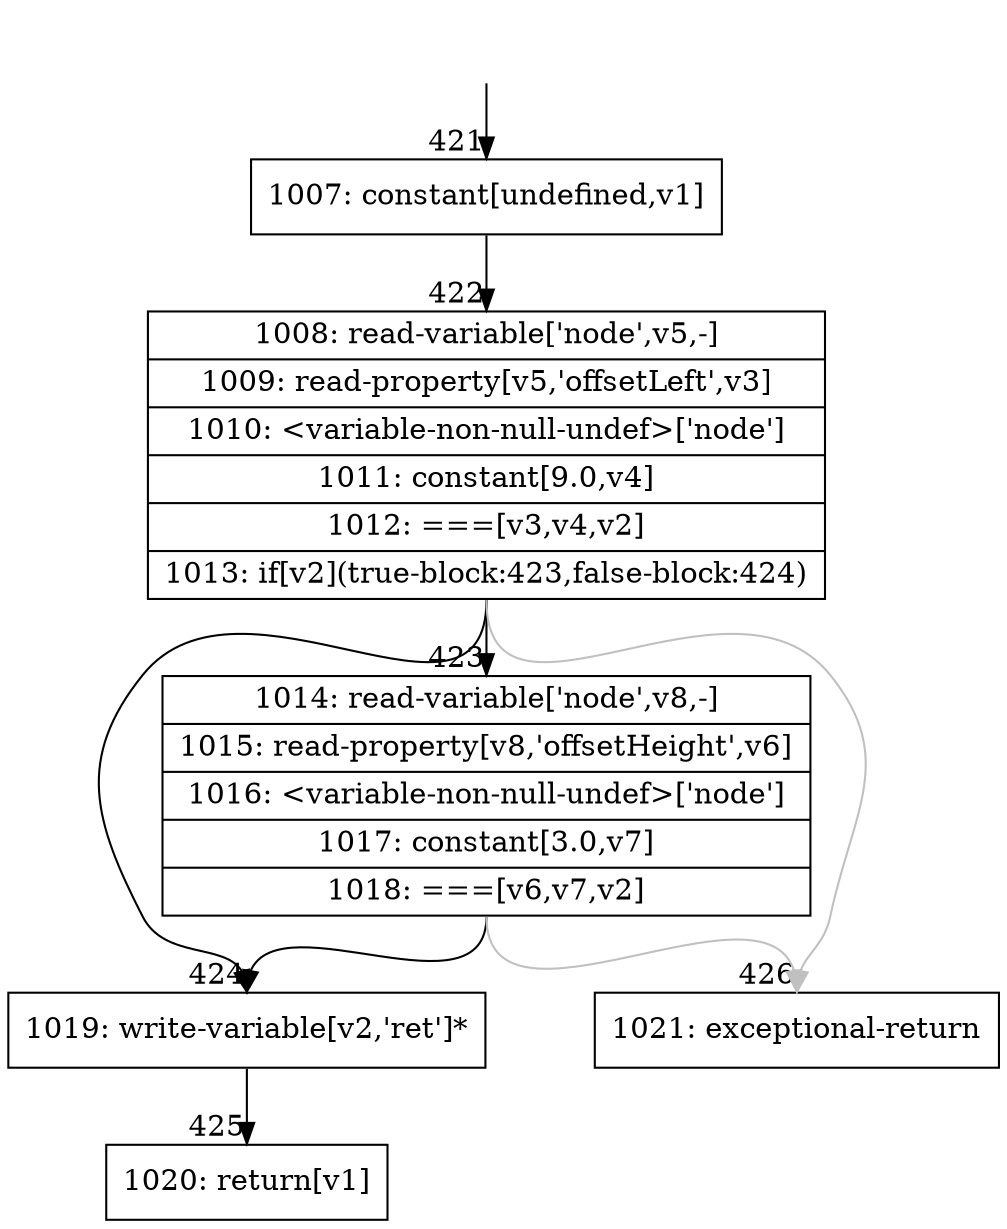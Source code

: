digraph {
rankdir="TD"
BB_entry48[shape=none,label=""];
BB_entry48 -> BB421 [tailport=s, headport=n, headlabel="    421"]
BB421 [shape=record label="{1007: constant[undefined,v1]}" ] 
BB421 -> BB422 [tailport=s, headport=n, headlabel="      422"]
BB422 [shape=record label="{1008: read-variable['node',v5,-]|1009: read-property[v5,'offsetLeft',v3]|1010: \<variable-non-null-undef\>['node']|1011: constant[9.0,v4]|1012: ===[v3,v4,v2]|1013: if[v2](true-block:423,false-block:424)}" ] 
BB422 -> BB424 [tailport=s, headport=n, headlabel="      424"]
BB422 -> BB423 [tailport=s, headport=n, headlabel="      423"]
BB422 -> BB426 [tailport=s, headport=n, color=gray, headlabel="      426"]
BB423 [shape=record label="{1014: read-variable['node',v8,-]|1015: read-property[v8,'offsetHeight',v6]|1016: \<variable-non-null-undef\>['node']|1017: constant[3.0,v7]|1018: ===[v6,v7,v2]}" ] 
BB423 -> BB424 [tailport=s, headport=n]
BB423 -> BB426 [tailport=s, headport=n, color=gray]
BB424 [shape=record label="{1019: write-variable[v2,'ret']*}" ] 
BB424 -> BB425 [tailport=s, headport=n, headlabel="      425"]
BB425 [shape=record label="{1020: return[v1]}" ] 
BB426 [shape=record label="{1021: exceptional-return}" ] 
//#$~ 415
}
